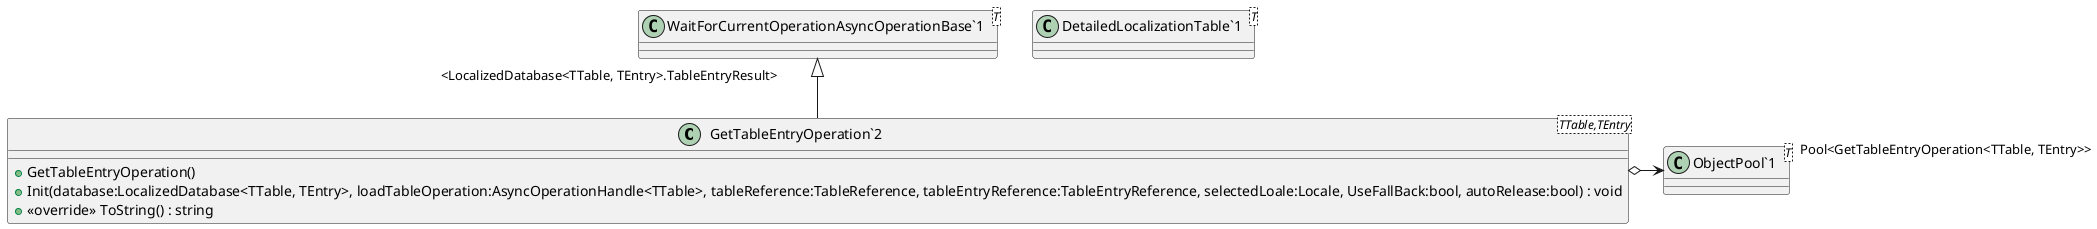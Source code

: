 @startuml
class "GetTableEntryOperation`2"<TTable,TEntry> {
    + GetTableEntryOperation()
    + Init(database:LocalizedDatabase<TTable, TEntry>, loadTableOperation:AsyncOperationHandle<TTable>, tableReference:TableReference, tableEntryReference:TableEntryReference, selectedLoale:Locale, UseFallBack:bool, autoRelease:bool) : void
    + <<override>> ToString() : string
}
class "WaitForCurrentOperationAsyncOperationBase`1"<T> {
}
class "DetailedLocalizationTable`1"<T> {
}
class "ObjectPool`1"<T> {
}
"WaitForCurrentOperationAsyncOperationBase`1" "<LocalizedDatabase<TTable, TEntry>.TableEntryResult>" <|-- "GetTableEntryOperation`2"
"GetTableEntryOperation`2" o-> "Pool<GetTableEntryOperation<TTable, TEntry>>" "ObjectPool`1"
@enduml
